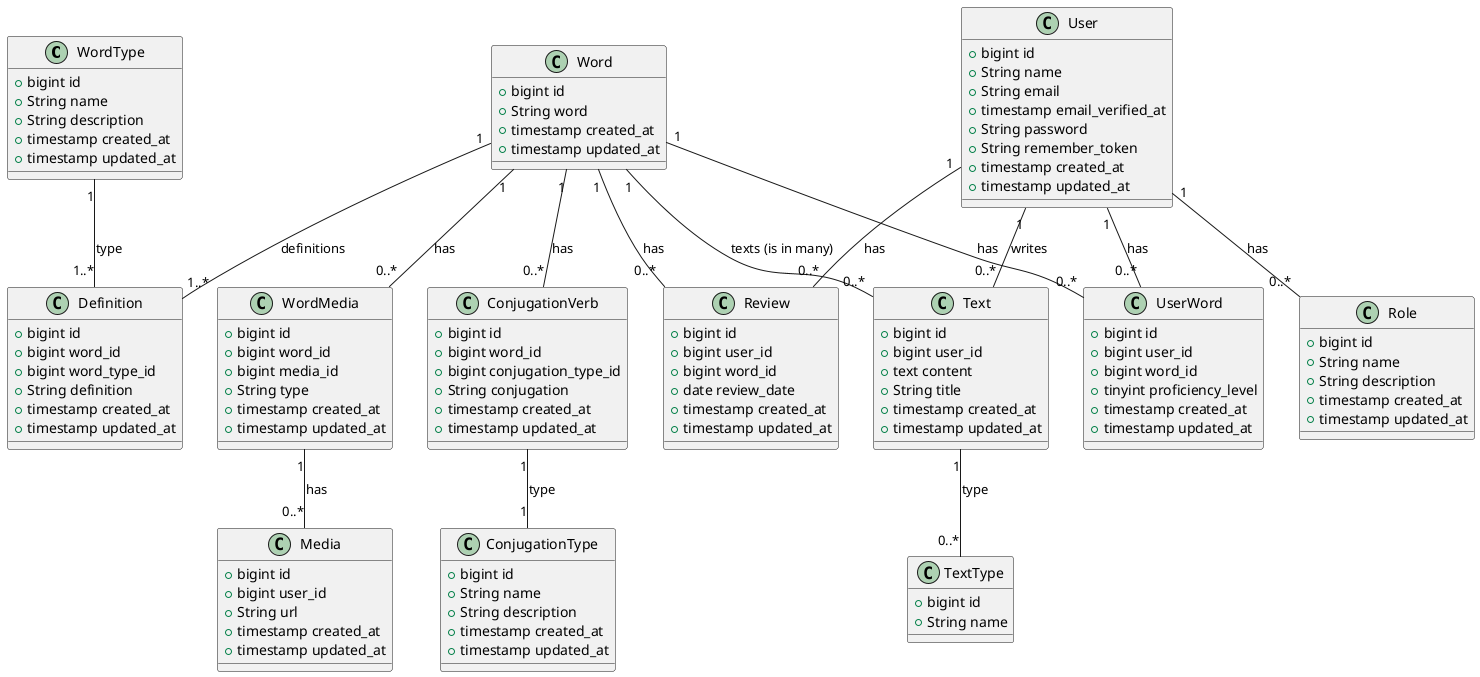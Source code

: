 @startuml Entities

class WordType {
    +bigint id
    +String name
    +String description
    +timestamp created_at
    +timestamp updated_at
}

class User {
    +bigint id
    +String name
    +String email
    +timestamp email_verified_at
    +String password
    +String remember_token
    +timestamp created_at
    +timestamp updated_at
}

class UserWord {
    +bigint id
    +bigint user_id
    +bigint word_id
    +tinyint proficiency_level
    +timestamp created_at
    +timestamp updated_at
}

class Word {
    +bigint id
    +String word
    +timestamp created_at
    +timestamp updated_at
}

class Definition {
    +bigint id
    +bigint word_id
    +bigint word_type_id
    +String definition
    +timestamp created_at
    +timestamp updated_at
}

class Review {
    +bigint id
    +bigint user_id
    +bigint word_id
    +date review_date
    +timestamp created_at
    +timestamp updated_at
}

class Text {
    +bigint id
    +bigint user_id
    +text content
    +String title
    +timestamp created_at
    +timestamp updated_at
}

class TextType {
    +bigint id
    +String name
}

class ConjugationVerb {
    +bigint id
    +bigint word_id
    +bigint conjugation_type_id
    +String conjugation
    +timestamp created_at
    +timestamp updated_at
}

class ConjugationType {
    +bigint id
    +String name
    +String description
    +timestamp created_at
    +timestamp updated_at
}

class Media {
    +bigint id
    +bigint user_id
    +String url
    +timestamp created_at
    +timestamp updated_at
}

class WordMedia {
    +bigint id
    +bigint word_id
    +bigint media_id
    +String type
    +timestamp created_at
    +timestamp updated_at
}

class Role {
    +bigint id
    +String name
    +String description
    +timestamp created_at
    +timestamp updated_at
}

Word "1" -- "0..*" Review : has
Word "1" -- "0..*" Text : texts (is in many)
User "1" -- "0..*" Text : writes
Text "1" -- "0..*" TextType : type
User "1" -- "0..*" UserWord : has
Word "1" -- "0..*" UserWord : has
Word "1" -- "0..*" ConjugationVerb : has
ConjugationVerb "1" -- "1" ConjugationType : type
User "1" -- "0..*" Review : has
Word "1" -- "1..*" Definition : definitions
WordType "1" -- "1..*" Definition : type
WordMedia "1" -- "0..*" Media : has
Word "1" -- "0..*" WordMedia : has
User "1" -- "0..*" Role : has

@enduml
